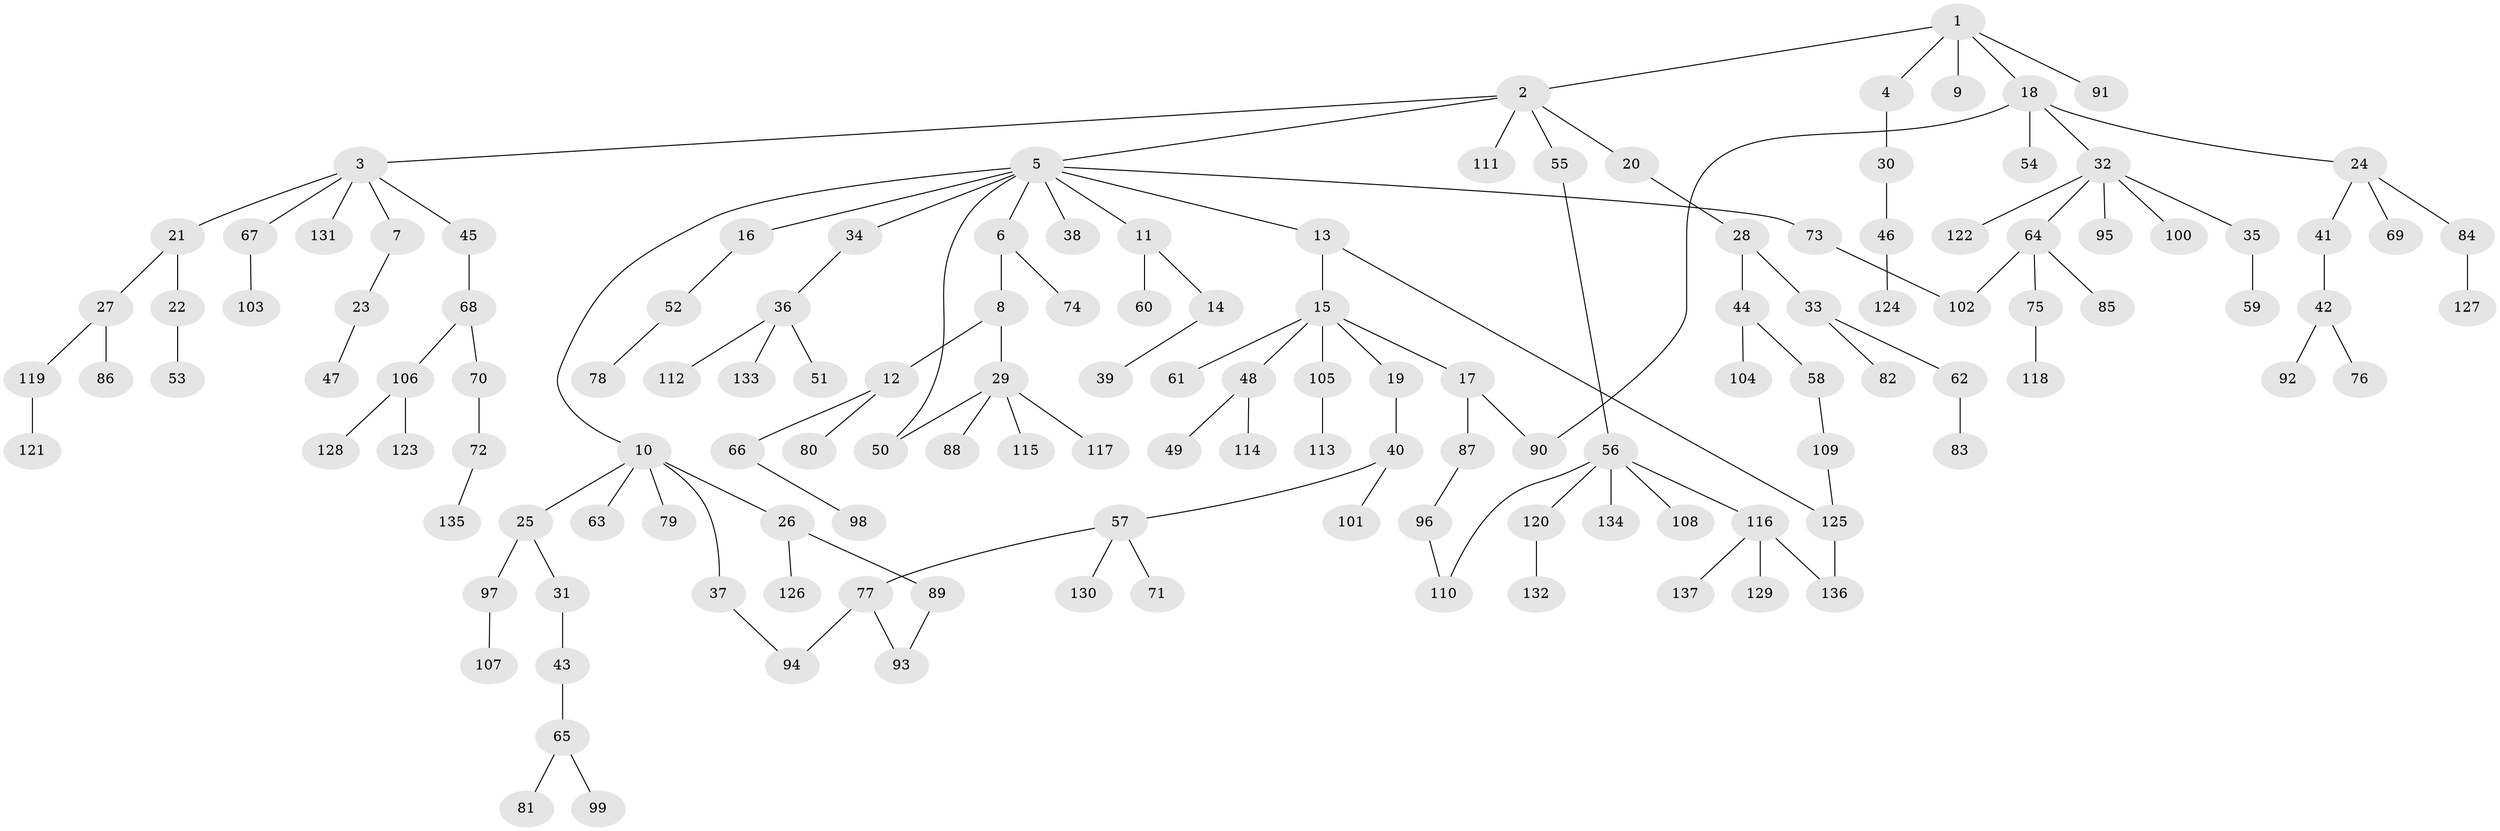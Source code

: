 // Generated by graph-tools (version 1.1) at 2025/10/02/27/25 16:10:54]
// undirected, 137 vertices, 144 edges
graph export_dot {
graph [start="1"]
  node [color=gray90,style=filled];
  1;
  2;
  3;
  4;
  5;
  6;
  7;
  8;
  9;
  10;
  11;
  12;
  13;
  14;
  15;
  16;
  17;
  18;
  19;
  20;
  21;
  22;
  23;
  24;
  25;
  26;
  27;
  28;
  29;
  30;
  31;
  32;
  33;
  34;
  35;
  36;
  37;
  38;
  39;
  40;
  41;
  42;
  43;
  44;
  45;
  46;
  47;
  48;
  49;
  50;
  51;
  52;
  53;
  54;
  55;
  56;
  57;
  58;
  59;
  60;
  61;
  62;
  63;
  64;
  65;
  66;
  67;
  68;
  69;
  70;
  71;
  72;
  73;
  74;
  75;
  76;
  77;
  78;
  79;
  80;
  81;
  82;
  83;
  84;
  85;
  86;
  87;
  88;
  89;
  90;
  91;
  92;
  93;
  94;
  95;
  96;
  97;
  98;
  99;
  100;
  101;
  102;
  103;
  104;
  105;
  106;
  107;
  108;
  109;
  110;
  111;
  112;
  113;
  114;
  115;
  116;
  117;
  118;
  119;
  120;
  121;
  122;
  123;
  124;
  125;
  126;
  127;
  128;
  129;
  130;
  131;
  132;
  133;
  134;
  135;
  136;
  137;
  1 -- 2;
  1 -- 4;
  1 -- 9;
  1 -- 18;
  1 -- 91;
  2 -- 3;
  2 -- 5;
  2 -- 20;
  2 -- 55;
  2 -- 111;
  3 -- 7;
  3 -- 21;
  3 -- 45;
  3 -- 67;
  3 -- 131;
  4 -- 30;
  5 -- 6;
  5 -- 10;
  5 -- 11;
  5 -- 13;
  5 -- 16;
  5 -- 34;
  5 -- 38;
  5 -- 50;
  5 -- 73;
  6 -- 8;
  6 -- 74;
  7 -- 23;
  8 -- 12;
  8 -- 29;
  10 -- 25;
  10 -- 26;
  10 -- 37;
  10 -- 63;
  10 -- 79;
  11 -- 14;
  11 -- 60;
  12 -- 66;
  12 -- 80;
  13 -- 15;
  13 -- 125;
  14 -- 39;
  15 -- 17;
  15 -- 19;
  15 -- 48;
  15 -- 61;
  15 -- 105;
  16 -- 52;
  17 -- 87;
  17 -- 90;
  18 -- 24;
  18 -- 32;
  18 -- 54;
  18 -- 90;
  19 -- 40;
  20 -- 28;
  21 -- 22;
  21 -- 27;
  22 -- 53;
  23 -- 47;
  24 -- 41;
  24 -- 69;
  24 -- 84;
  25 -- 31;
  25 -- 97;
  26 -- 89;
  26 -- 126;
  27 -- 86;
  27 -- 119;
  28 -- 33;
  28 -- 44;
  29 -- 88;
  29 -- 115;
  29 -- 117;
  29 -- 50;
  30 -- 46;
  31 -- 43;
  32 -- 35;
  32 -- 64;
  32 -- 95;
  32 -- 100;
  32 -- 122;
  33 -- 62;
  33 -- 82;
  34 -- 36;
  35 -- 59;
  36 -- 51;
  36 -- 112;
  36 -- 133;
  37 -- 94;
  40 -- 57;
  40 -- 101;
  41 -- 42;
  42 -- 76;
  42 -- 92;
  43 -- 65;
  44 -- 58;
  44 -- 104;
  45 -- 68;
  46 -- 124;
  48 -- 49;
  48 -- 114;
  52 -- 78;
  55 -- 56;
  56 -- 108;
  56 -- 110;
  56 -- 116;
  56 -- 120;
  56 -- 134;
  57 -- 71;
  57 -- 77;
  57 -- 130;
  58 -- 109;
  62 -- 83;
  64 -- 75;
  64 -- 85;
  64 -- 102;
  65 -- 81;
  65 -- 99;
  66 -- 98;
  67 -- 103;
  68 -- 70;
  68 -- 106;
  70 -- 72;
  72 -- 135;
  73 -- 102;
  75 -- 118;
  77 -- 93;
  77 -- 94;
  84 -- 127;
  87 -- 96;
  89 -- 93;
  96 -- 110;
  97 -- 107;
  105 -- 113;
  106 -- 123;
  106 -- 128;
  109 -- 125;
  116 -- 129;
  116 -- 137;
  116 -- 136;
  119 -- 121;
  120 -- 132;
  125 -- 136;
}
